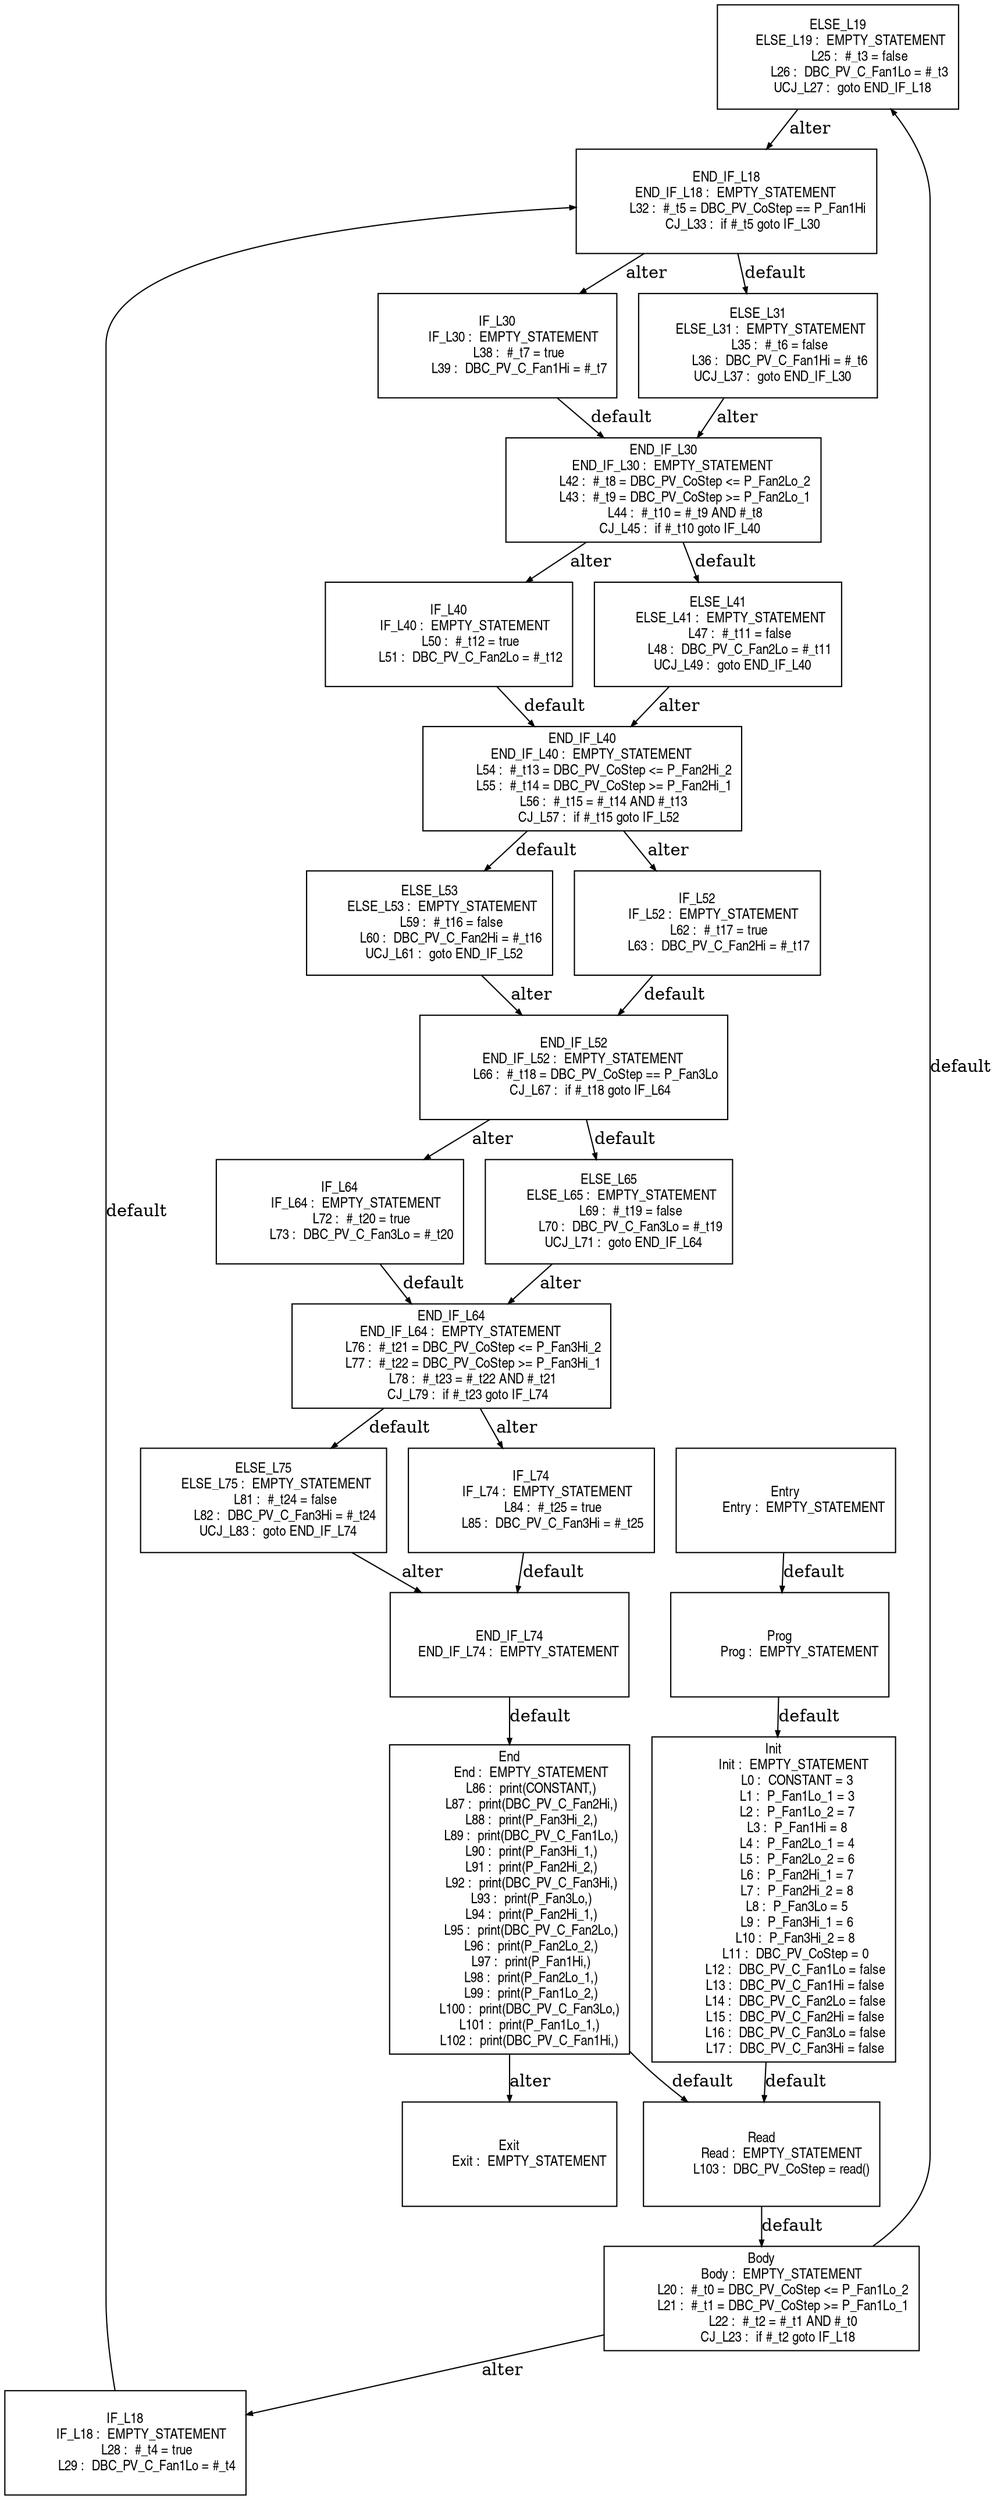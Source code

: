 digraph G {
  ranksep=.25;
  edge [arrowsize=.5]
  node [shape=rectangle, fontname="ArialNarrow",
        fontsize=12,  height=1.2];
  "ELSE_L19
       ELSE_L19 :  EMPTY_STATEMENT
            L25 :  #_t3 = false
            L26 :  DBC_PV_C_Fan1Lo = #_t3
        UCJ_L27 :  goto END_IF_L18
"; "END_IF_L74
     END_IF_L74 :  EMPTY_STATEMENT
"; "ELSE_L31
       ELSE_L31 :  EMPTY_STATEMENT
            L35 :  #_t6 = false
            L36 :  DBC_PV_C_Fan1Hi = #_t6
        UCJ_L37 :  goto END_IF_L30
"; "IF_L18
         IF_L18 :  EMPTY_STATEMENT
            L28 :  #_t4 = true
            L29 :  DBC_PV_C_Fan1Lo = #_t4
"; "ELSE_L41
       ELSE_L41 :  EMPTY_STATEMENT
            L47 :  #_t11 = false
            L48 :  DBC_PV_C_Fan2Lo = #_t11
        UCJ_L49 :  goto END_IF_L40
"; "Exit
           Exit :  EMPTY_STATEMENT
"; "END_IF_L64
     END_IF_L64 :  EMPTY_STATEMENT
            L76 :  #_t21 = DBC_PV_CoStep <= P_Fan3Hi_2
            L77 :  #_t22 = DBC_PV_CoStep >= P_Fan3Hi_1
            L78 :  #_t23 = #_t22 AND #_t21
         CJ_L79 :  if #_t23 goto IF_L74
"; "Prog
           Prog :  EMPTY_STATEMENT
"; "Init
           Init :  EMPTY_STATEMENT
             L0 :  CONSTANT = 3
             L1 :  P_Fan1Lo_1 = 3
             L2 :  P_Fan1Lo_2 = 7
             L3 :  P_Fan1Hi = 8
             L4 :  P_Fan2Lo_1 = 4
             L5 :  P_Fan2Lo_2 = 6
             L6 :  P_Fan2Hi_1 = 7
             L7 :  P_Fan2Hi_2 = 8
             L8 :  P_Fan3Lo = 5
             L9 :  P_Fan3Hi_1 = 6
            L10 :  P_Fan3Hi_2 = 8
            L11 :  DBC_PV_CoStep = 0
            L12 :  DBC_PV_C_Fan1Lo = false
            L13 :  DBC_PV_C_Fan1Hi = false
            L14 :  DBC_PV_C_Fan2Lo = false
            L15 :  DBC_PV_C_Fan2Hi = false
            L16 :  DBC_PV_C_Fan3Lo = false
            L17 :  DBC_PV_C_Fan3Hi = false
"; "END_IF_L18
     END_IF_L18 :  EMPTY_STATEMENT
            L32 :  #_t5 = DBC_PV_CoStep == P_Fan1Hi
         CJ_L33 :  if #_t5 goto IF_L30
"; "End
            End :  EMPTY_STATEMENT
            L86 :  print(CONSTANT,)
            L87 :  print(DBC_PV_C_Fan2Hi,)
            L88 :  print(P_Fan3Hi_2,)
            L89 :  print(DBC_PV_C_Fan1Lo,)
            L90 :  print(P_Fan3Hi_1,)
            L91 :  print(P_Fan2Hi_2,)
            L92 :  print(DBC_PV_C_Fan3Hi,)
            L93 :  print(P_Fan3Lo,)
            L94 :  print(P_Fan2Hi_1,)
            L95 :  print(DBC_PV_C_Fan2Lo,)
            L96 :  print(P_Fan2Lo_2,)
            L97 :  print(P_Fan1Hi,)
            L98 :  print(P_Fan2Lo_1,)
            L99 :  print(P_Fan1Lo_2,)
           L100 :  print(DBC_PV_C_Fan3Lo,)
           L101 :  print(P_Fan1Lo_1,)
           L102 :  print(DBC_PV_C_Fan1Hi,)
"; "IF_L40
         IF_L40 :  EMPTY_STATEMENT
            L50 :  #_t12 = true
            L51 :  DBC_PV_C_Fan2Lo = #_t12
"; "Read
           Read :  EMPTY_STATEMENT
           L103 :  DBC_PV_CoStep = read()
"; "IF_L30
         IF_L30 :  EMPTY_STATEMENT
            L38 :  #_t7 = true
            L39 :  DBC_PV_C_Fan1Hi = #_t7
"; "IF_L52
         IF_L52 :  EMPTY_STATEMENT
            L62 :  #_t17 = true
            L63 :  DBC_PV_C_Fan2Hi = #_t17
"; "ELSE_L75
       ELSE_L75 :  EMPTY_STATEMENT
            L81 :  #_t24 = false
            L82 :  DBC_PV_C_Fan3Hi = #_t24
        UCJ_L83 :  goto END_IF_L74
"; "END_IF_L30
     END_IF_L30 :  EMPTY_STATEMENT
            L42 :  #_t8 = DBC_PV_CoStep <= P_Fan2Lo_2
            L43 :  #_t9 = DBC_PV_CoStep >= P_Fan2Lo_1
            L44 :  #_t10 = #_t9 AND #_t8
         CJ_L45 :  if #_t10 goto IF_L40
"; "ELSE_L65
       ELSE_L65 :  EMPTY_STATEMENT
            L69 :  #_t19 = false
            L70 :  DBC_PV_C_Fan3Lo = #_t19
        UCJ_L71 :  goto END_IF_L64
"; "END_IF_L40
     END_IF_L40 :  EMPTY_STATEMENT
            L54 :  #_t13 = DBC_PV_CoStep <= P_Fan2Hi_2
            L55 :  #_t14 = DBC_PV_CoStep >= P_Fan2Hi_1
            L56 :  #_t15 = #_t14 AND #_t13
         CJ_L57 :  if #_t15 goto IF_L52
"; "ELSE_L53
       ELSE_L53 :  EMPTY_STATEMENT
            L59 :  #_t16 = false
            L60 :  DBC_PV_C_Fan2Hi = #_t16
        UCJ_L61 :  goto END_IF_L52
"; "END_IF_L52
     END_IF_L52 :  EMPTY_STATEMENT
            L66 :  #_t18 = DBC_PV_CoStep == P_Fan3Lo
         CJ_L67 :  if #_t18 goto IF_L64
"; "IF_L74
         IF_L74 :  EMPTY_STATEMENT
            L84 :  #_t25 = true
            L85 :  DBC_PV_C_Fan3Hi = #_t25
"; "IF_L64
         IF_L64 :  EMPTY_STATEMENT
            L72 :  #_t20 = true
            L73 :  DBC_PV_C_Fan3Lo = #_t20
"; "Body
           Body :  EMPTY_STATEMENT
            L20 :  #_t0 = DBC_PV_CoStep <= P_Fan1Lo_2
            L21 :  #_t1 = DBC_PV_CoStep >= P_Fan1Lo_1
            L22 :  #_t2 = #_t1 AND #_t0
         CJ_L23 :  if #_t2 goto IF_L18
"; "Entry
          Entry :  EMPTY_STATEMENT
"; 
  "Prog
           Prog :  EMPTY_STATEMENT
" -> "Init
           Init :  EMPTY_STATEMENT
             L0 :  CONSTANT = 3
             L1 :  P_Fan1Lo_1 = 3
             L2 :  P_Fan1Lo_2 = 7
             L3 :  P_Fan1Hi = 8
             L4 :  P_Fan2Lo_1 = 4
             L5 :  P_Fan2Lo_2 = 6
             L6 :  P_Fan2Hi_1 = 7
             L7 :  P_Fan2Hi_2 = 8
             L8 :  P_Fan3Lo = 5
             L9 :  P_Fan3Hi_1 = 6
            L10 :  P_Fan3Hi_2 = 8
            L11 :  DBC_PV_CoStep = 0
            L12 :  DBC_PV_C_Fan1Lo = false
            L13 :  DBC_PV_C_Fan1Hi = false
            L14 :  DBC_PV_C_Fan2Lo = false
            L15 :  DBC_PV_C_Fan2Hi = false
            L16 :  DBC_PV_C_Fan3Lo = false
            L17 :  DBC_PV_C_Fan3Hi = false
"  [label="default"];
  "Init
           Init :  EMPTY_STATEMENT
             L0 :  CONSTANT = 3
             L1 :  P_Fan1Lo_1 = 3
             L2 :  P_Fan1Lo_2 = 7
             L3 :  P_Fan1Hi = 8
             L4 :  P_Fan2Lo_1 = 4
             L5 :  P_Fan2Lo_2 = 6
             L6 :  P_Fan2Hi_1 = 7
             L7 :  P_Fan2Hi_2 = 8
             L8 :  P_Fan3Lo = 5
             L9 :  P_Fan3Hi_1 = 6
            L10 :  P_Fan3Hi_2 = 8
            L11 :  DBC_PV_CoStep = 0
            L12 :  DBC_PV_C_Fan1Lo = false
            L13 :  DBC_PV_C_Fan1Hi = false
            L14 :  DBC_PV_C_Fan2Lo = false
            L15 :  DBC_PV_C_Fan2Hi = false
            L16 :  DBC_PV_C_Fan3Lo = false
            L17 :  DBC_PV_C_Fan3Hi = false
" -> "Read
           Read :  EMPTY_STATEMENT
           L103 :  DBC_PV_CoStep = read()
"  [label="default"];
  "Body
           Body :  EMPTY_STATEMENT
            L20 :  #_t0 = DBC_PV_CoStep <= P_Fan1Lo_2
            L21 :  #_t1 = DBC_PV_CoStep >= P_Fan1Lo_1
            L22 :  #_t2 = #_t1 AND #_t0
         CJ_L23 :  if #_t2 goto IF_L18
" -> "ELSE_L19
       ELSE_L19 :  EMPTY_STATEMENT
            L25 :  #_t3 = false
            L26 :  DBC_PV_C_Fan1Lo = #_t3
        UCJ_L27 :  goto END_IF_L18
"  [label="default"];
  "Body
           Body :  EMPTY_STATEMENT
            L20 :  #_t0 = DBC_PV_CoStep <= P_Fan1Lo_2
            L21 :  #_t1 = DBC_PV_CoStep >= P_Fan1Lo_1
            L22 :  #_t2 = #_t1 AND #_t0
         CJ_L23 :  if #_t2 goto IF_L18
" -> "IF_L18
         IF_L18 :  EMPTY_STATEMENT
            L28 :  #_t4 = true
            L29 :  DBC_PV_C_Fan1Lo = #_t4
"  [label="alter"];
  "ELSE_L19
       ELSE_L19 :  EMPTY_STATEMENT
            L25 :  #_t3 = false
            L26 :  DBC_PV_C_Fan1Lo = #_t3
        UCJ_L27 :  goto END_IF_L18
" -> "END_IF_L18
     END_IF_L18 :  EMPTY_STATEMENT
            L32 :  #_t5 = DBC_PV_CoStep == P_Fan1Hi
         CJ_L33 :  if #_t5 goto IF_L30
"  [label="alter"];
  "IF_L18
         IF_L18 :  EMPTY_STATEMENT
            L28 :  #_t4 = true
            L29 :  DBC_PV_C_Fan1Lo = #_t4
" -> "END_IF_L18
     END_IF_L18 :  EMPTY_STATEMENT
            L32 :  #_t5 = DBC_PV_CoStep == P_Fan1Hi
         CJ_L33 :  if #_t5 goto IF_L30
"  [label="default"];
  "END_IF_L18
     END_IF_L18 :  EMPTY_STATEMENT
            L32 :  #_t5 = DBC_PV_CoStep == P_Fan1Hi
         CJ_L33 :  if #_t5 goto IF_L30
" -> "ELSE_L31
       ELSE_L31 :  EMPTY_STATEMENT
            L35 :  #_t6 = false
            L36 :  DBC_PV_C_Fan1Hi = #_t6
        UCJ_L37 :  goto END_IF_L30
"  [label="default"];
  "END_IF_L18
     END_IF_L18 :  EMPTY_STATEMENT
            L32 :  #_t5 = DBC_PV_CoStep == P_Fan1Hi
         CJ_L33 :  if #_t5 goto IF_L30
" -> "IF_L30
         IF_L30 :  EMPTY_STATEMENT
            L38 :  #_t7 = true
            L39 :  DBC_PV_C_Fan1Hi = #_t7
"  [label="alter"];
  "ELSE_L31
       ELSE_L31 :  EMPTY_STATEMENT
            L35 :  #_t6 = false
            L36 :  DBC_PV_C_Fan1Hi = #_t6
        UCJ_L37 :  goto END_IF_L30
" -> "END_IF_L30
     END_IF_L30 :  EMPTY_STATEMENT
            L42 :  #_t8 = DBC_PV_CoStep <= P_Fan2Lo_2
            L43 :  #_t9 = DBC_PV_CoStep >= P_Fan2Lo_1
            L44 :  #_t10 = #_t9 AND #_t8
         CJ_L45 :  if #_t10 goto IF_L40
"  [label="alter"];
  "IF_L30
         IF_L30 :  EMPTY_STATEMENT
            L38 :  #_t7 = true
            L39 :  DBC_PV_C_Fan1Hi = #_t7
" -> "END_IF_L30
     END_IF_L30 :  EMPTY_STATEMENT
            L42 :  #_t8 = DBC_PV_CoStep <= P_Fan2Lo_2
            L43 :  #_t9 = DBC_PV_CoStep >= P_Fan2Lo_1
            L44 :  #_t10 = #_t9 AND #_t8
         CJ_L45 :  if #_t10 goto IF_L40
"  [label="default"];
  "END_IF_L30
     END_IF_L30 :  EMPTY_STATEMENT
            L42 :  #_t8 = DBC_PV_CoStep <= P_Fan2Lo_2
            L43 :  #_t9 = DBC_PV_CoStep >= P_Fan2Lo_1
            L44 :  #_t10 = #_t9 AND #_t8
         CJ_L45 :  if #_t10 goto IF_L40
" -> "ELSE_L41
       ELSE_L41 :  EMPTY_STATEMENT
            L47 :  #_t11 = false
            L48 :  DBC_PV_C_Fan2Lo = #_t11
        UCJ_L49 :  goto END_IF_L40
"  [label="default"];
  "END_IF_L30
     END_IF_L30 :  EMPTY_STATEMENT
            L42 :  #_t8 = DBC_PV_CoStep <= P_Fan2Lo_2
            L43 :  #_t9 = DBC_PV_CoStep >= P_Fan2Lo_1
            L44 :  #_t10 = #_t9 AND #_t8
         CJ_L45 :  if #_t10 goto IF_L40
" -> "IF_L40
         IF_L40 :  EMPTY_STATEMENT
            L50 :  #_t12 = true
            L51 :  DBC_PV_C_Fan2Lo = #_t12
"  [label="alter"];
  "ELSE_L41
       ELSE_L41 :  EMPTY_STATEMENT
            L47 :  #_t11 = false
            L48 :  DBC_PV_C_Fan2Lo = #_t11
        UCJ_L49 :  goto END_IF_L40
" -> "END_IF_L40
     END_IF_L40 :  EMPTY_STATEMENT
            L54 :  #_t13 = DBC_PV_CoStep <= P_Fan2Hi_2
            L55 :  #_t14 = DBC_PV_CoStep >= P_Fan2Hi_1
            L56 :  #_t15 = #_t14 AND #_t13
         CJ_L57 :  if #_t15 goto IF_L52
"  [label="alter"];
  "IF_L40
         IF_L40 :  EMPTY_STATEMENT
            L50 :  #_t12 = true
            L51 :  DBC_PV_C_Fan2Lo = #_t12
" -> "END_IF_L40
     END_IF_L40 :  EMPTY_STATEMENT
            L54 :  #_t13 = DBC_PV_CoStep <= P_Fan2Hi_2
            L55 :  #_t14 = DBC_PV_CoStep >= P_Fan2Hi_1
            L56 :  #_t15 = #_t14 AND #_t13
         CJ_L57 :  if #_t15 goto IF_L52
"  [label="default"];
  "END_IF_L40
     END_IF_L40 :  EMPTY_STATEMENT
            L54 :  #_t13 = DBC_PV_CoStep <= P_Fan2Hi_2
            L55 :  #_t14 = DBC_PV_CoStep >= P_Fan2Hi_1
            L56 :  #_t15 = #_t14 AND #_t13
         CJ_L57 :  if #_t15 goto IF_L52
" -> "ELSE_L53
       ELSE_L53 :  EMPTY_STATEMENT
            L59 :  #_t16 = false
            L60 :  DBC_PV_C_Fan2Hi = #_t16
        UCJ_L61 :  goto END_IF_L52
"  [label="default"];
  "END_IF_L40
     END_IF_L40 :  EMPTY_STATEMENT
            L54 :  #_t13 = DBC_PV_CoStep <= P_Fan2Hi_2
            L55 :  #_t14 = DBC_PV_CoStep >= P_Fan2Hi_1
            L56 :  #_t15 = #_t14 AND #_t13
         CJ_L57 :  if #_t15 goto IF_L52
" -> "IF_L52
         IF_L52 :  EMPTY_STATEMENT
            L62 :  #_t17 = true
            L63 :  DBC_PV_C_Fan2Hi = #_t17
"  [label="alter"];
  "ELSE_L53
       ELSE_L53 :  EMPTY_STATEMENT
            L59 :  #_t16 = false
            L60 :  DBC_PV_C_Fan2Hi = #_t16
        UCJ_L61 :  goto END_IF_L52
" -> "END_IF_L52
     END_IF_L52 :  EMPTY_STATEMENT
            L66 :  #_t18 = DBC_PV_CoStep == P_Fan3Lo
         CJ_L67 :  if #_t18 goto IF_L64
"  [label="alter"];
  "IF_L52
         IF_L52 :  EMPTY_STATEMENT
            L62 :  #_t17 = true
            L63 :  DBC_PV_C_Fan2Hi = #_t17
" -> "END_IF_L52
     END_IF_L52 :  EMPTY_STATEMENT
            L66 :  #_t18 = DBC_PV_CoStep == P_Fan3Lo
         CJ_L67 :  if #_t18 goto IF_L64
"  [label="default"];
  "END_IF_L52
     END_IF_L52 :  EMPTY_STATEMENT
            L66 :  #_t18 = DBC_PV_CoStep == P_Fan3Lo
         CJ_L67 :  if #_t18 goto IF_L64
" -> "ELSE_L65
       ELSE_L65 :  EMPTY_STATEMENT
            L69 :  #_t19 = false
            L70 :  DBC_PV_C_Fan3Lo = #_t19
        UCJ_L71 :  goto END_IF_L64
"  [label="default"];
  "END_IF_L52
     END_IF_L52 :  EMPTY_STATEMENT
            L66 :  #_t18 = DBC_PV_CoStep == P_Fan3Lo
         CJ_L67 :  if #_t18 goto IF_L64
" -> "IF_L64
         IF_L64 :  EMPTY_STATEMENT
            L72 :  #_t20 = true
            L73 :  DBC_PV_C_Fan3Lo = #_t20
"  [label="alter"];
  "ELSE_L65
       ELSE_L65 :  EMPTY_STATEMENT
            L69 :  #_t19 = false
            L70 :  DBC_PV_C_Fan3Lo = #_t19
        UCJ_L71 :  goto END_IF_L64
" -> "END_IF_L64
     END_IF_L64 :  EMPTY_STATEMENT
            L76 :  #_t21 = DBC_PV_CoStep <= P_Fan3Hi_2
            L77 :  #_t22 = DBC_PV_CoStep >= P_Fan3Hi_1
            L78 :  #_t23 = #_t22 AND #_t21
         CJ_L79 :  if #_t23 goto IF_L74
"  [label="alter"];
  "IF_L64
         IF_L64 :  EMPTY_STATEMENT
            L72 :  #_t20 = true
            L73 :  DBC_PV_C_Fan3Lo = #_t20
" -> "END_IF_L64
     END_IF_L64 :  EMPTY_STATEMENT
            L76 :  #_t21 = DBC_PV_CoStep <= P_Fan3Hi_2
            L77 :  #_t22 = DBC_PV_CoStep >= P_Fan3Hi_1
            L78 :  #_t23 = #_t22 AND #_t21
         CJ_L79 :  if #_t23 goto IF_L74
"  [label="default"];
  "END_IF_L64
     END_IF_L64 :  EMPTY_STATEMENT
            L76 :  #_t21 = DBC_PV_CoStep <= P_Fan3Hi_2
            L77 :  #_t22 = DBC_PV_CoStep >= P_Fan3Hi_1
            L78 :  #_t23 = #_t22 AND #_t21
         CJ_L79 :  if #_t23 goto IF_L74
" -> "ELSE_L75
       ELSE_L75 :  EMPTY_STATEMENT
            L81 :  #_t24 = false
            L82 :  DBC_PV_C_Fan3Hi = #_t24
        UCJ_L83 :  goto END_IF_L74
"  [label="default"];
  "END_IF_L64
     END_IF_L64 :  EMPTY_STATEMENT
            L76 :  #_t21 = DBC_PV_CoStep <= P_Fan3Hi_2
            L77 :  #_t22 = DBC_PV_CoStep >= P_Fan3Hi_1
            L78 :  #_t23 = #_t22 AND #_t21
         CJ_L79 :  if #_t23 goto IF_L74
" -> "IF_L74
         IF_L74 :  EMPTY_STATEMENT
            L84 :  #_t25 = true
            L85 :  DBC_PV_C_Fan3Hi = #_t25
"  [label="alter"];
  "ELSE_L75
       ELSE_L75 :  EMPTY_STATEMENT
            L81 :  #_t24 = false
            L82 :  DBC_PV_C_Fan3Hi = #_t24
        UCJ_L83 :  goto END_IF_L74
" -> "END_IF_L74
     END_IF_L74 :  EMPTY_STATEMENT
"  [label="alter"];
  "IF_L74
         IF_L74 :  EMPTY_STATEMENT
            L84 :  #_t25 = true
            L85 :  DBC_PV_C_Fan3Hi = #_t25
" -> "END_IF_L74
     END_IF_L74 :  EMPTY_STATEMENT
"  [label="default"];
  "END_IF_L74
     END_IF_L74 :  EMPTY_STATEMENT
" -> "End
            End :  EMPTY_STATEMENT
            L86 :  print(CONSTANT,)
            L87 :  print(DBC_PV_C_Fan2Hi,)
            L88 :  print(P_Fan3Hi_2,)
            L89 :  print(DBC_PV_C_Fan1Lo,)
            L90 :  print(P_Fan3Hi_1,)
            L91 :  print(P_Fan2Hi_2,)
            L92 :  print(DBC_PV_C_Fan3Hi,)
            L93 :  print(P_Fan3Lo,)
            L94 :  print(P_Fan2Hi_1,)
            L95 :  print(DBC_PV_C_Fan2Lo,)
            L96 :  print(P_Fan2Lo_2,)
            L97 :  print(P_Fan1Hi,)
            L98 :  print(P_Fan2Lo_1,)
            L99 :  print(P_Fan1Lo_2,)
           L100 :  print(DBC_PV_C_Fan3Lo,)
           L101 :  print(P_Fan1Lo_1,)
           L102 :  print(DBC_PV_C_Fan1Hi,)
"  [label="default"];
  "Entry
          Entry :  EMPTY_STATEMENT
" -> "Prog
           Prog :  EMPTY_STATEMENT
"  [label="default"];
  "End
            End :  EMPTY_STATEMENT
            L86 :  print(CONSTANT,)
            L87 :  print(DBC_PV_C_Fan2Hi,)
            L88 :  print(P_Fan3Hi_2,)
            L89 :  print(DBC_PV_C_Fan1Lo,)
            L90 :  print(P_Fan3Hi_1,)
            L91 :  print(P_Fan2Hi_2,)
            L92 :  print(DBC_PV_C_Fan3Hi,)
            L93 :  print(P_Fan3Lo,)
            L94 :  print(P_Fan2Hi_1,)
            L95 :  print(DBC_PV_C_Fan2Lo,)
            L96 :  print(P_Fan2Lo_2,)
            L97 :  print(P_Fan1Hi,)
            L98 :  print(P_Fan2Lo_1,)
            L99 :  print(P_Fan1Lo_2,)
           L100 :  print(DBC_PV_C_Fan3Lo,)
           L101 :  print(P_Fan1Lo_1,)
           L102 :  print(DBC_PV_C_Fan1Hi,)
" -> "Read
           Read :  EMPTY_STATEMENT
           L103 :  DBC_PV_CoStep = read()
"  [label="default"];
  "End
            End :  EMPTY_STATEMENT
            L86 :  print(CONSTANT,)
            L87 :  print(DBC_PV_C_Fan2Hi,)
            L88 :  print(P_Fan3Hi_2,)
            L89 :  print(DBC_PV_C_Fan1Lo,)
            L90 :  print(P_Fan3Hi_1,)
            L91 :  print(P_Fan2Hi_2,)
            L92 :  print(DBC_PV_C_Fan3Hi,)
            L93 :  print(P_Fan3Lo,)
            L94 :  print(P_Fan2Hi_1,)
            L95 :  print(DBC_PV_C_Fan2Lo,)
            L96 :  print(P_Fan2Lo_2,)
            L97 :  print(P_Fan1Hi,)
            L98 :  print(P_Fan2Lo_1,)
            L99 :  print(P_Fan1Lo_2,)
           L100 :  print(DBC_PV_C_Fan3Lo,)
           L101 :  print(P_Fan1Lo_1,)
           L102 :  print(DBC_PV_C_Fan1Hi,)
" -> "Exit
           Exit :  EMPTY_STATEMENT
"  [label="alter"];
  "Read
           Read :  EMPTY_STATEMENT
           L103 :  DBC_PV_CoStep = read()
" -> "Body
           Body :  EMPTY_STATEMENT
            L20 :  #_t0 = DBC_PV_CoStep <= P_Fan1Lo_2
            L21 :  #_t1 = DBC_PV_CoStep >= P_Fan1Lo_1
            L22 :  #_t2 = #_t1 AND #_t0
         CJ_L23 :  if #_t2 goto IF_L18
"  [label="default"];
}
